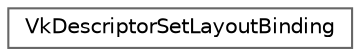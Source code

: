 digraph "类继承关系图"
{
 // LATEX_PDF_SIZE
  bgcolor="transparent";
  edge [fontname=Helvetica,fontsize=10,labelfontname=Helvetica,labelfontsize=10];
  node [fontname=Helvetica,fontsize=10,shape=box,height=0.2,width=0.4];
  rankdir="LR";
  Node0 [id="Node000000",label="VkDescriptorSetLayoutBinding",height=0.2,width=0.4,color="grey40", fillcolor="white", style="filled",URL="$struct_vk_descriptor_set_layout_binding.html",tooltip=" "];
}
